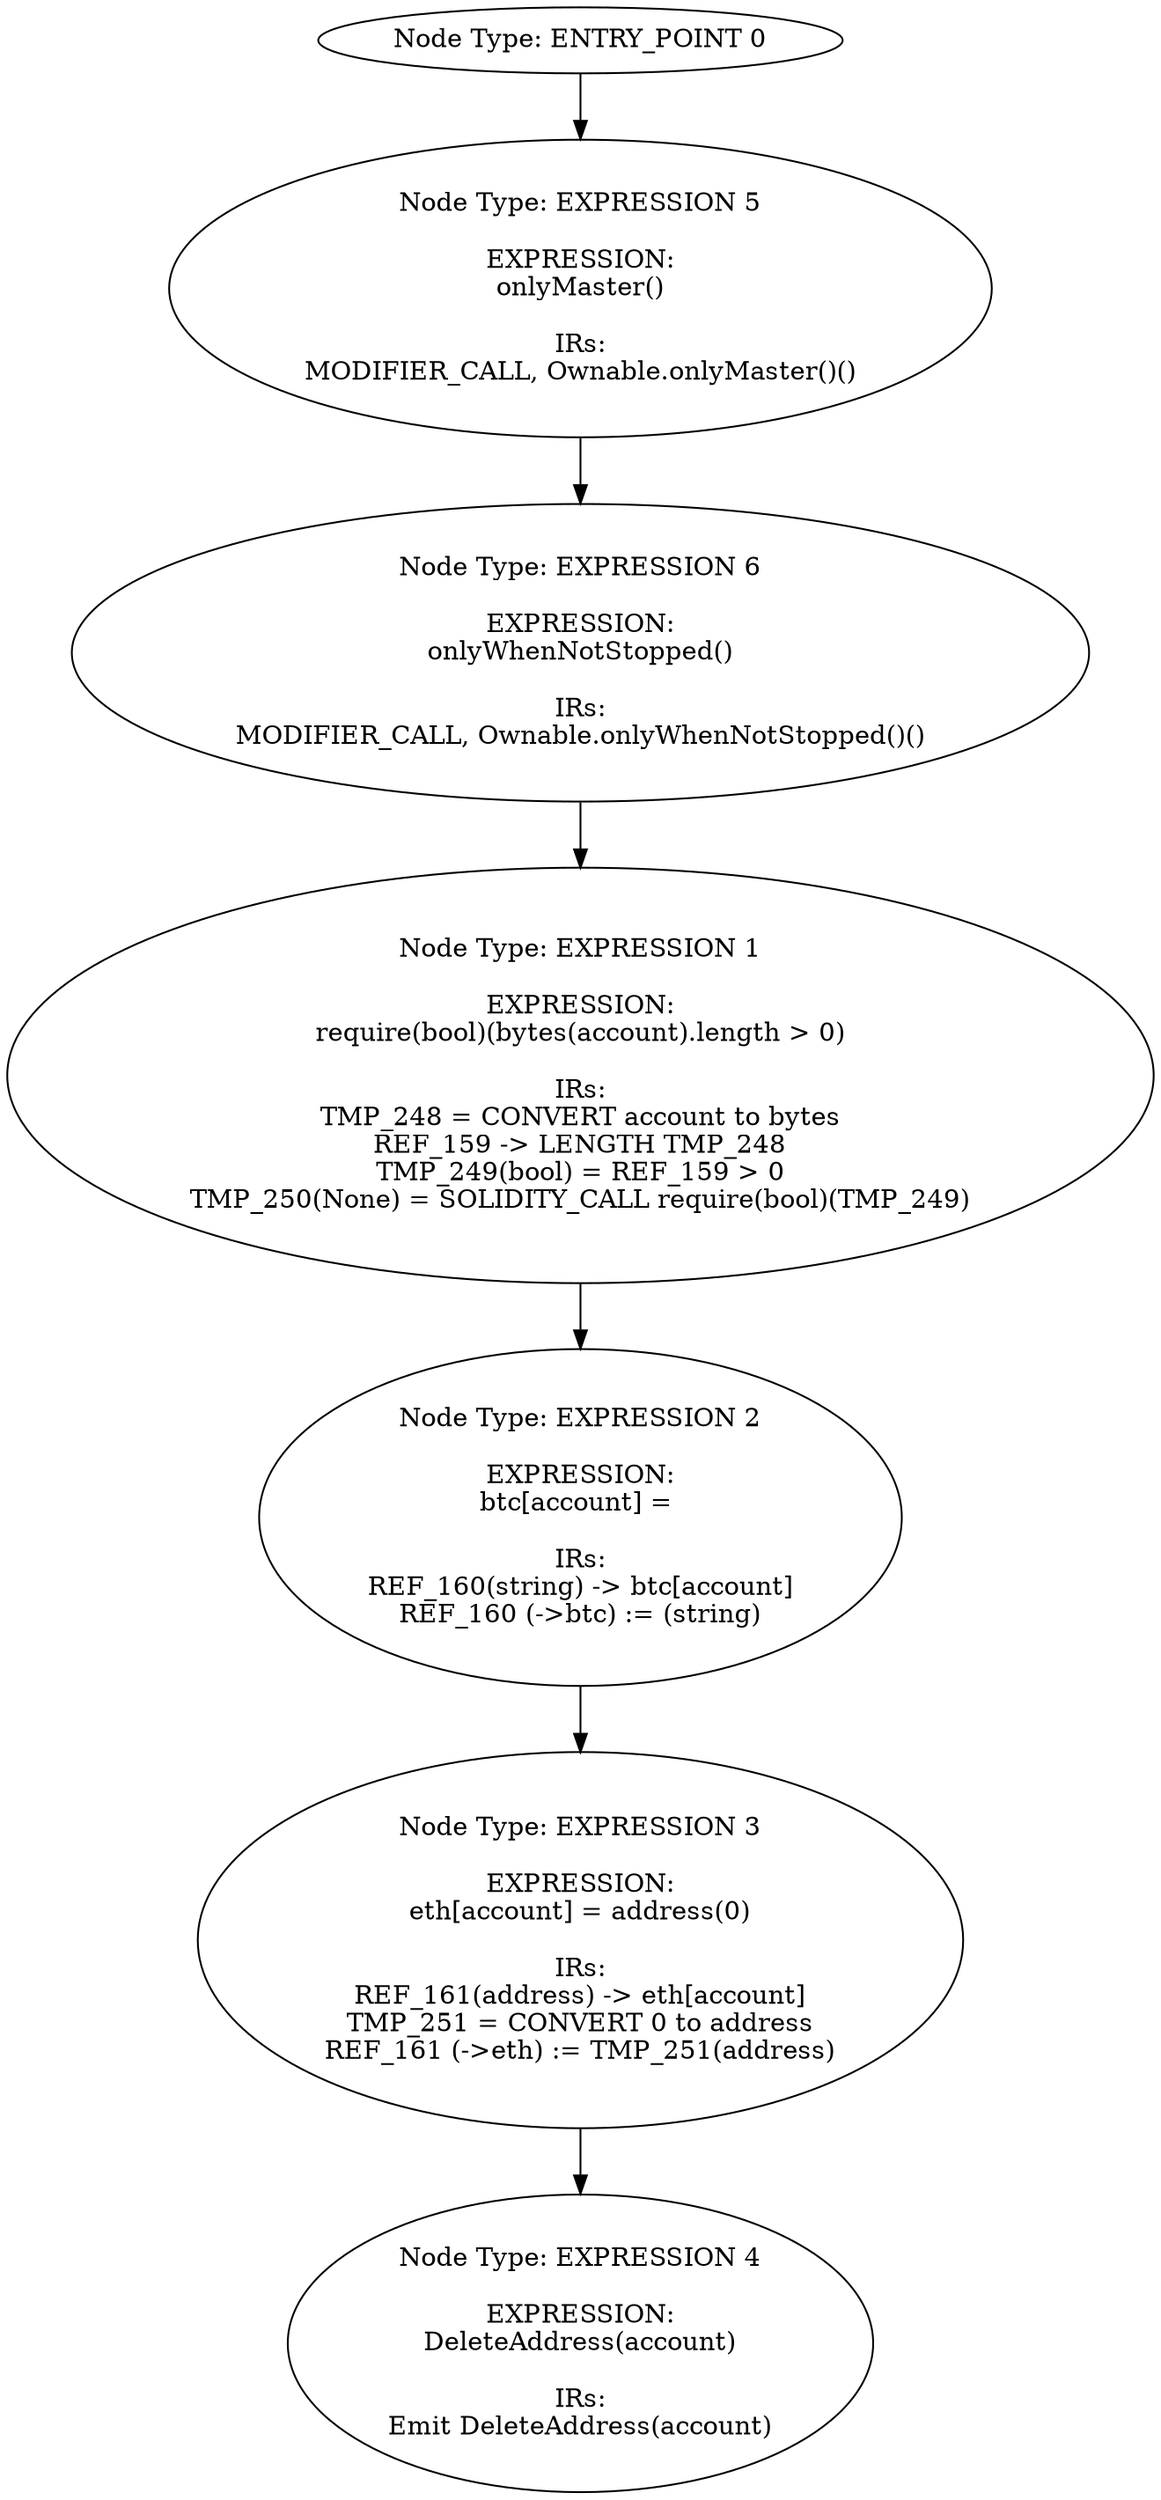 digraph{
0[label="Node Type: ENTRY_POINT 0
"];
0->5;
1[label="Node Type: EXPRESSION 1

EXPRESSION:
require(bool)(bytes(account).length > 0)

IRs:
TMP_248 = CONVERT account to bytes
REF_159 -> LENGTH TMP_248
TMP_249(bool) = REF_159 > 0
TMP_250(None) = SOLIDITY_CALL require(bool)(TMP_249)"];
1->2;
2[label="Node Type: EXPRESSION 2

EXPRESSION:
btc[account] = 

IRs:
REF_160(string) -> btc[account]
REF_160 (->btc) := (string)"];
2->3;
3[label="Node Type: EXPRESSION 3

EXPRESSION:
eth[account] = address(0)

IRs:
REF_161(address) -> eth[account]
TMP_251 = CONVERT 0 to address
REF_161 (->eth) := TMP_251(address)"];
3->4;
4[label="Node Type: EXPRESSION 4

EXPRESSION:
DeleteAddress(account)

IRs:
Emit DeleteAddress(account)"];
5[label="Node Type: EXPRESSION 5

EXPRESSION:
onlyMaster()

IRs:
MODIFIER_CALL, Ownable.onlyMaster()()"];
5->6;
6[label="Node Type: EXPRESSION 6

EXPRESSION:
onlyWhenNotStopped()

IRs:
MODIFIER_CALL, Ownable.onlyWhenNotStopped()()"];
6->1;
}
